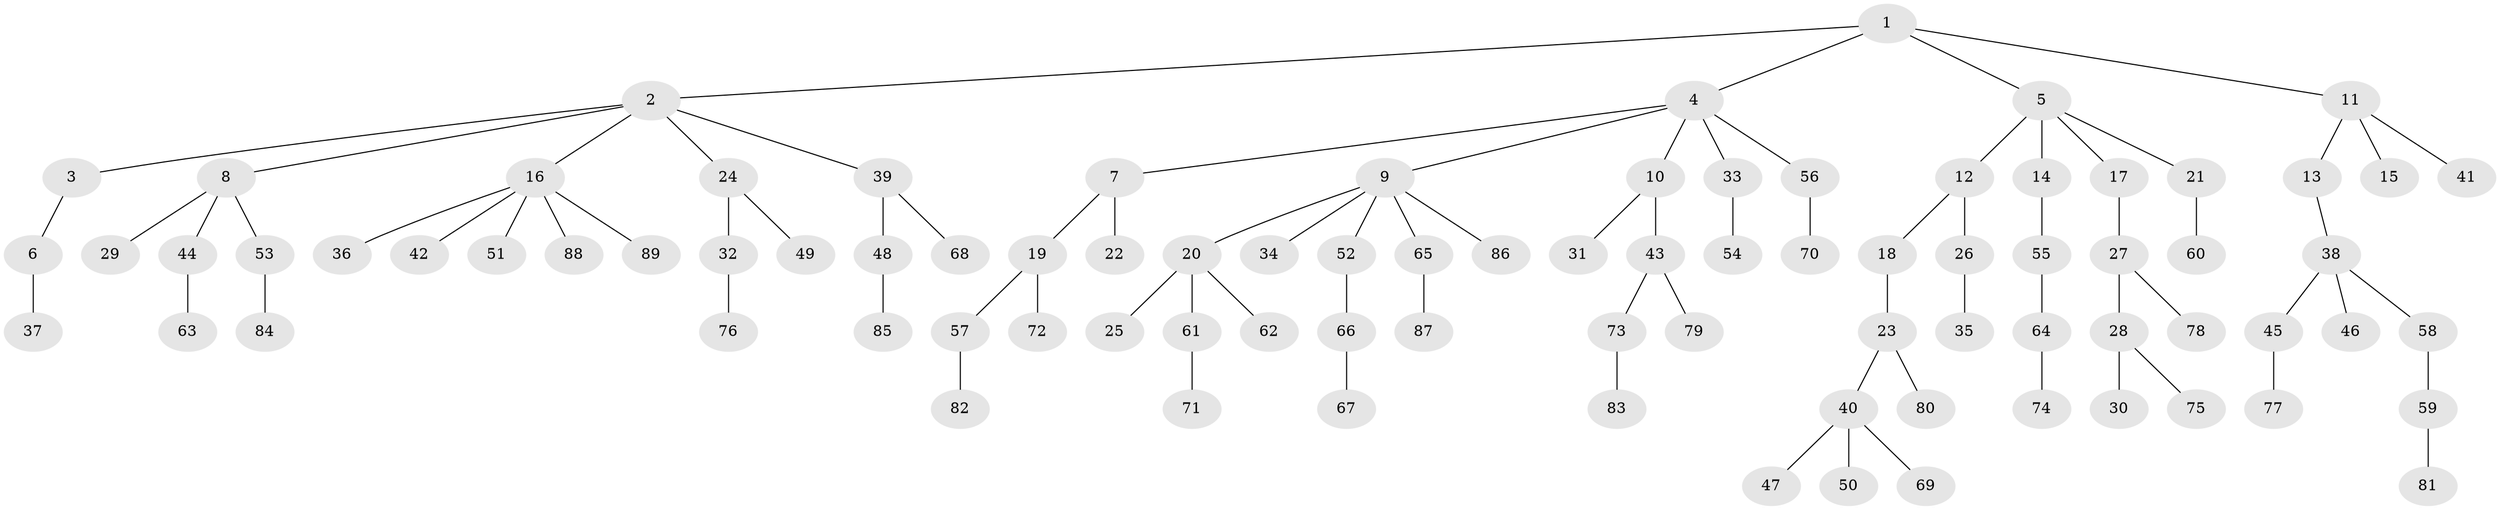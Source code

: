 // coarse degree distribution, {6: 0.016129032258064516, 7: 0.016129032258064516, 2: 0.14516129032258066, 10: 0.016129032258064516, 5: 0.04838709677419355, 1: 0.6451612903225806, 4: 0.08064516129032258, 3: 0.03225806451612903}
// Generated by graph-tools (version 1.1) at 2025/24/03/03/25 07:24:07]
// undirected, 89 vertices, 88 edges
graph export_dot {
graph [start="1"]
  node [color=gray90,style=filled];
  1;
  2;
  3;
  4;
  5;
  6;
  7;
  8;
  9;
  10;
  11;
  12;
  13;
  14;
  15;
  16;
  17;
  18;
  19;
  20;
  21;
  22;
  23;
  24;
  25;
  26;
  27;
  28;
  29;
  30;
  31;
  32;
  33;
  34;
  35;
  36;
  37;
  38;
  39;
  40;
  41;
  42;
  43;
  44;
  45;
  46;
  47;
  48;
  49;
  50;
  51;
  52;
  53;
  54;
  55;
  56;
  57;
  58;
  59;
  60;
  61;
  62;
  63;
  64;
  65;
  66;
  67;
  68;
  69;
  70;
  71;
  72;
  73;
  74;
  75;
  76;
  77;
  78;
  79;
  80;
  81;
  82;
  83;
  84;
  85;
  86;
  87;
  88;
  89;
  1 -- 2;
  1 -- 4;
  1 -- 5;
  1 -- 11;
  2 -- 3;
  2 -- 8;
  2 -- 16;
  2 -- 24;
  2 -- 39;
  3 -- 6;
  4 -- 7;
  4 -- 9;
  4 -- 10;
  4 -- 33;
  4 -- 56;
  5 -- 12;
  5 -- 14;
  5 -- 17;
  5 -- 21;
  6 -- 37;
  7 -- 19;
  7 -- 22;
  8 -- 29;
  8 -- 44;
  8 -- 53;
  9 -- 20;
  9 -- 34;
  9 -- 52;
  9 -- 65;
  9 -- 86;
  10 -- 31;
  10 -- 43;
  11 -- 13;
  11 -- 15;
  11 -- 41;
  12 -- 18;
  12 -- 26;
  13 -- 38;
  14 -- 55;
  16 -- 36;
  16 -- 42;
  16 -- 51;
  16 -- 88;
  16 -- 89;
  17 -- 27;
  18 -- 23;
  19 -- 57;
  19 -- 72;
  20 -- 25;
  20 -- 61;
  20 -- 62;
  21 -- 60;
  23 -- 40;
  23 -- 80;
  24 -- 32;
  24 -- 49;
  26 -- 35;
  27 -- 28;
  27 -- 78;
  28 -- 30;
  28 -- 75;
  32 -- 76;
  33 -- 54;
  38 -- 45;
  38 -- 46;
  38 -- 58;
  39 -- 48;
  39 -- 68;
  40 -- 47;
  40 -- 50;
  40 -- 69;
  43 -- 73;
  43 -- 79;
  44 -- 63;
  45 -- 77;
  48 -- 85;
  52 -- 66;
  53 -- 84;
  55 -- 64;
  56 -- 70;
  57 -- 82;
  58 -- 59;
  59 -- 81;
  61 -- 71;
  64 -- 74;
  65 -- 87;
  66 -- 67;
  73 -- 83;
}

